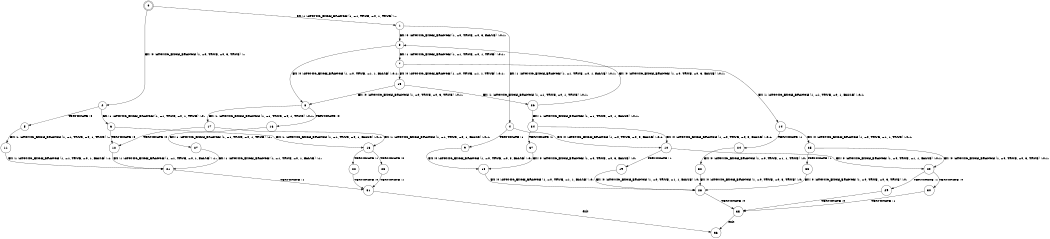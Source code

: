 digraph BCG {
size = "7, 10.5";
center = TRUE;
node [shape = circle];
0 [peripheries = 2];
0 -> 1 [label = "EX !1 !ATOMIC_EXCH_BRANCH (1, +1, TRUE, +0, 1, TRUE) !::"];
0 -> 2 [label = "EX !0 !ATOMIC_EXCH_BRANCH (1, +0, TRUE, +0, 3, TRUE) !::"];
1 -> 3 [label = "EX !0 !ATOMIC_EXCH_BRANCH (1, +0, TRUE, +0, 3, FALSE) !:0:1:"];
1 -> 4 [label = "EX !1 !ATOMIC_EXCH_BRANCH (1, +1, TRUE, +0, 1, FALSE) !:0:1:"];
2 -> 5 [label = "TERMINATE !0"];
2 -> 6 [label = "EX !1 !ATOMIC_EXCH_BRANCH (1, +1, TRUE, +0, 1, TRUE) !:0:"];
3 -> 7 [label = "EX !1 !ATOMIC_EXCH_BRANCH (1, +1, TRUE, +0, 1, TRUE) !:0:1:"];
3 -> 8 [label = "EX !0 !ATOMIC_EXCH_BRANCH (1, +0, TRUE, +1, 1, FALSE) !:0:1:"];
4 -> 9 [label = "TERMINATE !1"];
4 -> 10 [label = "EX !0 !ATOMIC_EXCH_BRANCH (1, +0, TRUE, +0, 3, FALSE) !:0:1:"];
5 -> 11 [label = "EX !1 !ATOMIC_EXCH_BRANCH (1, +1, TRUE, +0, 1, TRUE) !::"];
6 -> 12 [label = "TERMINATE !0"];
6 -> 13 [label = "EX !1 !ATOMIC_EXCH_BRANCH (1, +1, TRUE, +0, 1, FALSE) !:0:1:"];
7 -> 14 [label = "EX !1 !ATOMIC_EXCH_BRANCH (1, +1, TRUE, +0, 1, FALSE) !:0:1:"];
7 -> 15 [label = "EX !0 !ATOMIC_EXCH_BRANCH (1, +0, TRUE, +1, 1, TRUE) !:0:1:"];
8 -> 16 [label = "TERMINATE !0"];
8 -> 17 [label = "EX !1 !ATOMIC_EXCH_BRANCH (1, +1, TRUE, +0, 1, TRUE) !:0:1:"];
9 -> 18 [label = "EX !0 !ATOMIC_EXCH_BRANCH (1, +0, TRUE, +0, 3, FALSE) !:0:"];
10 -> 19 [label = "TERMINATE !1"];
10 -> 20 [label = "EX !0 !ATOMIC_EXCH_BRANCH (1, +0, TRUE, +1, 1, FALSE) !:0:1:"];
11 -> 21 [label = "EX !1 !ATOMIC_EXCH_BRANCH (1, +1, TRUE, +0, 1, FALSE) !:1:"];
12 -> 21 [label = "EX !1 !ATOMIC_EXCH_BRANCH (1, +1, TRUE, +0, 1, FALSE) !:1:"];
13 -> 22 [label = "TERMINATE !1"];
13 -> 23 [label = "TERMINATE !0"];
14 -> 24 [label = "TERMINATE !1"];
14 -> 25 [label = "EX !0 !ATOMIC_EXCH_BRANCH (1, +0, TRUE, +1, 1, TRUE) !:0:1:"];
15 -> 26 [label = "EX !1 !ATOMIC_EXCH_BRANCH (1, +1, TRUE, +0, 1, TRUE) !:0:1:"];
15 -> 8 [label = "EX !0 !ATOMIC_EXCH_BRANCH (1, +0, TRUE, +0, 3, TRUE) !:0:1:"];
16 -> 27 [label = "EX !1 !ATOMIC_EXCH_BRANCH (1, +1, TRUE, +0, 1, TRUE) !:1:"];
17 -> 12 [label = "TERMINATE !0"];
17 -> 13 [label = "EX !1 !ATOMIC_EXCH_BRANCH (1, +1, TRUE, +0, 1, FALSE) !:0:1:"];
18 -> 28 [label = "EX !0 !ATOMIC_EXCH_BRANCH (1, +0, TRUE, +1, 1, FALSE) !:0:"];
19 -> 28 [label = "EX !0 !ATOMIC_EXCH_BRANCH (1, +0, TRUE, +1, 1, FALSE) !:0:"];
20 -> 29 [label = "TERMINATE !1"];
20 -> 30 [label = "TERMINATE !0"];
21 -> 31 [label = "TERMINATE !1"];
22 -> 31 [label = "TERMINATE !0"];
23 -> 31 [label = "TERMINATE !1"];
24 -> 32 [label = "EX !0 !ATOMIC_EXCH_BRANCH (1, +0, TRUE, +1, 1, TRUE) !:0:"];
25 -> 33 [label = "TERMINATE !1"];
25 -> 20 [label = "EX !0 !ATOMIC_EXCH_BRANCH (1, +0, TRUE, +0, 3, TRUE) !:0:1:"];
26 -> 34 [label = "EX !1 !ATOMIC_EXCH_BRANCH (1, +1, TRUE, +0, 1, FALSE) !:0:1:"];
26 -> 3 [label = "EX !0 !ATOMIC_EXCH_BRANCH (1, +0, TRUE, +0, 3, FALSE) !:0:1:"];
27 -> 21 [label = "EX !1 !ATOMIC_EXCH_BRANCH (1, +1, TRUE, +0, 1, FALSE) !:1:"];
28 -> 35 [label = "TERMINATE !0"];
29 -> 35 [label = "TERMINATE !0"];
30 -> 35 [label = "TERMINATE !1"];
31 -> 36 [label = "exit"];
32 -> 28 [label = "EX !0 !ATOMIC_EXCH_BRANCH (1, +0, TRUE, +0, 3, TRUE) !:0:"];
33 -> 28 [label = "EX !0 !ATOMIC_EXCH_BRANCH (1, +0, TRUE, +0, 3, TRUE) !:0:"];
34 -> 37 [label = "TERMINATE !1"];
34 -> 10 [label = "EX !0 !ATOMIC_EXCH_BRANCH (1, +0, TRUE, +0, 3, FALSE) !:0:1:"];
35 -> 36 [label = "exit"];
37 -> 18 [label = "EX !0 !ATOMIC_EXCH_BRANCH (1, +0, TRUE, +0, 3, FALSE) !:0:"];
}
